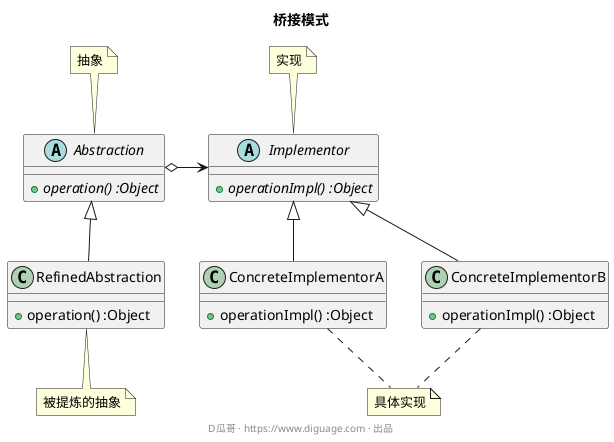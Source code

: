 @startuml
title "**桥接模式**"

abstract class Abstraction {
  + {abstract} operation() :Object
}
note top: 抽象

class RefinedAbstraction {
  + operation() :Object
}
note bottom: 被提炼的抽象

abstract class Implementor {
  + {abstract} operationImpl() :Object
}
note top: 实现

class ConcreteImplementorA {
  + operationImpl() :Object
}

class ConcreteImplementorB {
  + operationImpl() :Object
}

note "具体实现" as cin
ConcreteImplementorA .. cin
ConcreteImplementorB .. cin

Abstraction <|-- RefinedAbstraction

Implementor <|-- ConcreteImplementorA
Implementor <|-- ConcreteImplementorB

Abstraction o-right-> Implementor

footer D瓜哥 · https://www.diguage.com · 出品
@enduml

